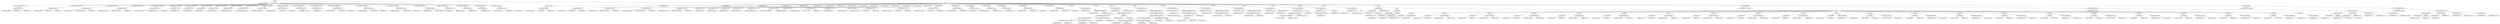 digraph G {	
ranksep=.25;
	0 [label="MODULE"];
	1 [label="IDENTIFIERS:or1200_lsu"];
	0 -> 1;
	2 [label="VAR_DECLARE_LIST"];
	0 -> 2;
	3 [label="VAR_DECLARE  INPUT PORT"];
	2 -> 3;
	4 [label="VAR_DECLARE  INPUT"];
	3 -> 4;
	5 [label="IDENTIFIERS:addrbase"];
	4 -> 5;
	6 [label="NUMBERS DEC:31"];
	4 -> 6;
	7 [label="NUMBERS DEC:0"];
	4 -> 7;
	16 [label="VAR_DECLARE  INPUT PORT"];
	2 -> 16;
	17 [label="VAR_DECLARE  INPUT"];
	16 -> 17;
	18 [label="IDENTIFIERS:addrofs"];
	17 -> 18;
	19 [label="NUMBERS DEC:31"];
	17 -> 19;
	20 [label="NUMBERS DEC:0"];
	17 -> 20;
	29 [label="VAR_DECLARE  INPUT PORT"];
	2 -> 29;
	30 [label="VAR_DECLARE  INPUT"];
	29 -> 30;
	31 [label="IDENTIFIERS:lsu_op"];
	30 -> 31;
	32 [label="NUMBERS LONG_LONG:3"];
	30 -> 32;
	33 [label="NUMBERS DEC:0"];
	30 -> 33;
	42 [label="VAR_DECLARE  INPUT PORT"];
	2 -> 42;
	43 [label="VAR_DECLARE  INPUT"];
	42 -> 43;
	44 [label="IDENTIFIERS:lsu_datain"];
	43 -> 44;
	45 [label="NUMBERS LONG_LONG:31"];
	43 -> 45;
	46 [label="NUMBERS DEC:0"];
	43 -> 46;
	55 [label="VAR_DECLARE  OUTPUT PORT"];
	2 -> 55;
	56 [label="VAR_DECLARE  OUTPUT"];
	55 -> 56;
	57 [label="IDENTIFIERS:lsu_dataout"];
	56 -> 57;
	58 [label="NUMBERS LONG_LONG:31"];
	56 -> 58;
	59 [label="NUMBERS DEC:0"];
	56 -> 59;
	68 [label="VAR_DECLARE  OUTPUT PORT"];
	2 -> 68;
	69 [label="VAR_DECLARE  OUTPUT"];
	68 -> 69;
	70 [label="IDENTIFIERS:lsu_stall"];
	69 -> 70;
	81 [label="VAR_DECLARE  OUTPUT PORT"];
	2 -> 81;
	82 [label="VAR_DECLARE  OUTPUT"];
	81 -> 82;
	83 [label="IDENTIFIERS:lsu_unstall"];
	82 -> 83;
	94 [label="VAR_DECLARE  INPUT PORT"];
	2 -> 94;
	95 [label="VAR_DECLARE  INPUT"];
	94 -> 95;
	96 [label="IDENTIFIERS:du_stall"];
	95 -> 96;
	107 [label="VAR_DECLARE  OUTPUT PORT"];
	2 -> 107;
	108 [label="VAR_DECLARE  OUTPUT"];
	107 -> 108;
	109 [label="IDENTIFIERS:except_align"];
	108 -> 109;
	120 [label="VAR_DECLARE  OUTPUT PORT"];
	2 -> 120;
	121 [label="VAR_DECLARE  OUTPUT"];
	120 -> 121;
	122 [label="IDENTIFIERS:except_dtlbmiss"];
	121 -> 122;
	133 [label="VAR_DECLARE  OUTPUT PORT"];
	2 -> 133;
	134 [label="VAR_DECLARE  OUTPUT"];
	133 -> 134;
	135 [label="IDENTIFIERS:except_dmmufault"];
	134 -> 135;
	146 [label="VAR_DECLARE  OUTPUT PORT"];
	2 -> 146;
	147 [label="VAR_DECLARE  OUTPUT"];
	146 -> 147;
	148 [label="IDENTIFIERS:except_dbuserr"];
	147 -> 148;
	159 [label="VAR_DECLARE  OUTPUT PORT"];
	2 -> 159;
	160 [label="VAR_DECLARE  OUTPUT"];
	159 -> 160;
	161 [label="IDENTIFIERS:dcpu_adr_o"];
	160 -> 161;
	162 [label="NUMBERS DEC:31"];
	160 -> 162;
	163 [label="NUMBERS DEC:0"];
	160 -> 163;
	172 [label="VAR_DECLARE  OUTPUT PORT"];
	2 -> 172;
	173 [label="VAR_DECLARE  OUTPUT"];
	172 -> 173;
	174 [label="IDENTIFIERS:dcpu_cycstb_o"];
	173 -> 174;
	185 [label="VAR_DECLARE  OUTPUT PORT"];
	2 -> 185;
	186 [label="VAR_DECLARE  OUTPUT"];
	185 -> 186;
	187 [label="IDENTIFIERS:dcpu_we_o"];
	186 -> 187;
	198 [label="VAR_DECLARE  OUTPUT PORT"];
	2 -> 198;
	199 [label="VAR_DECLARE  OUTPUT"];
	198 -> 199;
	200 [label="IDENTIFIERS:dcpu_sel_o"];
	199 -> 200;
	201 [label="NUMBERS DEC:3"];
	199 -> 201;
	202 [label="NUMBERS DEC:0"];
	199 -> 202;
	211 [label="VAR_DECLARE  OUTPUT PORT"];
	2 -> 211;
	212 [label="VAR_DECLARE  OUTPUT"];
	211 -> 212;
	213 [label="IDENTIFIERS:dcpu_tag_o"];
	212 -> 213;
	214 [label="NUMBERS DEC:3"];
	212 -> 214;
	215 [label="NUMBERS DEC:0"];
	212 -> 215;
	224 [label="VAR_DECLARE  OUTPUT PORT"];
	2 -> 224;
	225 [label="VAR_DECLARE  OUTPUT"];
	224 -> 225;
	226 [label="IDENTIFIERS:dcpu_dat_o"];
	225 -> 226;
	227 [label="NUMBERS DEC:31"];
	225 -> 227;
	228 [label="NUMBERS DEC:0"];
	225 -> 228;
	237 [label="VAR_DECLARE  INPUT PORT"];
	2 -> 237;
	238 [label="VAR_DECLARE  INPUT"];
	237 -> 238;
	239 [label="IDENTIFIERS:dcpu_dat_i"];
	238 -> 239;
	240 [label="NUMBERS DEC:31"];
	238 -> 240;
	241 [label="NUMBERS DEC:0"];
	238 -> 241;
	250 [label="VAR_DECLARE  INPUT PORT"];
	2 -> 250;
	251 [label="VAR_DECLARE  INPUT"];
	250 -> 251;
	252 [label="IDENTIFIERS:dcpu_ack_i"];
	251 -> 252;
	263 [label="VAR_DECLARE  INPUT PORT"];
	2 -> 263;
	264 [label="VAR_DECLARE  INPUT"];
	263 -> 264;
	265 [label="IDENTIFIERS:dcpu_rty_i"];
	264 -> 265;
	276 [label="VAR_DECLARE  INPUT PORT"];
	2 -> 276;
	277 [label="VAR_DECLARE  INPUT"];
	276 -> 277;
	278 [label="IDENTIFIERS:dcpu_err_i"];
	277 -> 278;
	289 [label="VAR_DECLARE  INPUT PORT"];
	2 -> 289;
	290 [label="VAR_DECLARE  INPUT"];
	289 -> 290;
	291 [label="IDENTIFIERS:dcpu_tag_i"];
	290 -> 291;
	292 [label="NUMBERS DEC:3"];
	290 -> 292;
	293 [label="NUMBERS DEC:0"];
	290 -> 293;
	302 [label="MODULE_ITEMS"];
	0 -> 302;
	303 [label="VAR_DECLARE_LIST"];
	302 -> 303;
	304 [label="VAR_DECLARE  INPUT"];
	303 -> 304;
	305 [label="IDENTIFIERS:addrbase"];
	304 -> 305;
	306 [label="NUMBERS DEC:31"];
	304 -> 306;
	307 [label="NUMBERS DEC:0"];
	304 -> 307;
	311 [label="VAR_DECLARE_LIST"];
	302 -> 311;
	312 [label="VAR_DECLARE  INPUT"];
	311 -> 312;
	313 [label="IDENTIFIERS:addrofs"];
	312 -> 313;
	314 [label="NUMBERS DEC:31"];
	312 -> 314;
	315 [label="NUMBERS DEC:0"];
	312 -> 315;
	319 [label="VAR_DECLARE_LIST"];
	302 -> 319;
	320 [label="VAR_DECLARE  INPUT"];
	319 -> 320;
	321 [label="IDENTIFIERS:lsu_op"];
	320 -> 321;
	322 [label="NUMBERS LONG_LONG:3"];
	320 -> 322;
	323 [label="NUMBERS DEC:0"];
	320 -> 323;
	327 [label="VAR_DECLARE_LIST"];
	302 -> 327;
	328 [label="VAR_DECLARE  INPUT"];
	327 -> 328;
	329 [label="IDENTIFIERS:lsu_datain"];
	328 -> 329;
	330 [label="NUMBERS LONG_LONG:31"];
	328 -> 330;
	331 [label="NUMBERS DEC:0"];
	328 -> 331;
	335 [label="VAR_DECLARE_LIST"];
	302 -> 335;
	336 [label="VAR_DECLARE  OUTPUT"];
	335 -> 336;
	337 [label="IDENTIFIERS:lsu_dataout"];
	336 -> 337;
	338 [label="NUMBERS LONG_LONG:31"];
	336 -> 338;
	339 [label="NUMBERS DEC:0"];
	336 -> 339;
	343 [label="VAR_DECLARE_LIST"];
	302 -> 343;
	344 [label="VAR_DECLARE  OUTPUT"];
	343 -> 344;
	345 [label="IDENTIFIERS:lsu_stall"];
	344 -> 345;
	351 [label="VAR_DECLARE_LIST"];
	302 -> 351;
	352 [label="VAR_DECLARE  OUTPUT"];
	351 -> 352;
	353 [label="IDENTIFIERS:lsu_unstall"];
	352 -> 353;
	359 [label="VAR_DECLARE_LIST"];
	302 -> 359;
	360 [label="VAR_DECLARE  INPUT"];
	359 -> 360;
	361 [label="IDENTIFIERS:du_stall"];
	360 -> 361;
	367 [label="VAR_DECLARE_LIST"];
	302 -> 367;
	368 [label="VAR_DECLARE  OUTPUT"];
	367 -> 368;
	369 [label="IDENTIFIERS:except_align"];
	368 -> 369;
	375 [label="VAR_DECLARE_LIST"];
	302 -> 375;
	376 [label="VAR_DECLARE  OUTPUT"];
	375 -> 376;
	377 [label="IDENTIFIERS:except_dtlbmiss"];
	376 -> 377;
	383 [label="VAR_DECLARE_LIST"];
	302 -> 383;
	384 [label="VAR_DECLARE  OUTPUT"];
	383 -> 384;
	385 [label="IDENTIFIERS:except_dmmufault"];
	384 -> 385;
	391 [label="VAR_DECLARE_LIST"];
	302 -> 391;
	392 [label="VAR_DECLARE  OUTPUT"];
	391 -> 392;
	393 [label="IDENTIFIERS:except_dbuserr"];
	392 -> 393;
	399 [label="VAR_DECLARE_LIST"];
	302 -> 399;
	400 [label="VAR_DECLARE  OUTPUT"];
	399 -> 400;
	401 [label="IDENTIFIERS:dcpu_adr_o"];
	400 -> 401;
	402 [label="NUMBERS DEC:31"];
	400 -> 402;
	403 [label="NUMBERS DEC:0"];
	400 -> 403;
	407 [label="VAR_DECLARE_LIST"];
	302 -> 407;
	408 [label="VAR_DECLARE  OUTPUT"];
	407 -> 408;
	409 [label="IDENTIFIERS:dcpu_cycstb_o"];
	408 -> 409;
	415 [label="VAR_DECLARE_LIST"];
	302 -> 415;
	416 [label="VAR_DECLARE  OUTPUT"];
	415 -> 416;
	417 [label="IDENTIFIERS:dcpu_we_o"];
	416 -> 417;
	423 [label="VAR_DECLARE_LIST"];
	302 -> 423;
	424 [label="VAR_DECLARE  OUTPUT"];
	423 -> 424;
	425 [label="IDENTIFIERS:dcpu_sel_o"];
	424 -> 425;
	426 [label="NUMBERS DEC:3"];
	424 -> 426;
	427 [label="NUMBERS DEC:0"];
	424 -> 427;
	431 [label="VAR_DECLARE_LIST"];
	302 -> 431;
	432 [label="VAR_DECLARE  OUTPUT"];
	431 -> 432;
	433 [label="IDENTIFIERS:dcpu_tag_o"];
	432 -> 433;
	434 [label="NUMBERS DEC:3"];
	432 -> 434;
	435 [label="NUMBERS DEC:0"];
	432 -> 435;
	439 [label="VAR_DECLARE_LIST"];
	302 -> 439;
	440 [label="VAR_DECLARE  OUTPUT"];
	439 -> 440;
	441 [label="IDENTIFIERS:dcpu_dat_o"];
	440 -> 441;
	442 [label="NUMBERS DEC:31"];
	440 -> 442;
	443 [label="NUMBERS DEC:0"];
	440 -> 443;
	447 [label="VAR_DECLARE_LIST"];
	302 -> 447;
	448 [label="VAR_DECLARE  INPUT"];
	447 -> 448;
	449 [label="IDENTIFIERS:dcpu_dat_i"];
	448 -> 449;
	450 [label="NUMBERS DEC:31"];
	448 -> 450;
	451 [label="NUMBERS DEC:0"];
	448 -> 451;
	455 [label="VAR_DECLARE_LIST"];
	302 -> 455;
	456 [label="VAR_DECLARE  INPUT"];
	455 -> 456;
	457 [label="IDENTIFIERS:dcpu_ack_i"];
	456 -> 457;
	463 [label="VAR_DECLARE_LIST"];
	302 -> 463;
	464 [label="VAR_DECLARE  INPUT"];
	463 -> 464;
	465 [label="IDENTIFIERS:dcpu_rty_i"];
	464 -> 465;
	471 [label="VAR_DECLARE_LIST"];
	302 -> 471;
	472 [label="VAR_DECLARE  INPUT"];
	471 -> 472;
	473 [label="IDENTIFIERS:dcpu_err_i"];
	472 -> 473;
	479 [label="VAR_DECLARE_LIST"];
	302 -> 479;
	480 [label="VAR_DECLARE  INPUT"];
	479 -> 480;
	481 [label="IDENTIFIERS:dcpu_tag_i"];
	480 -> 481;
	482 [label="NUMBERS DEC:3"];
	480 -> 482;
	483 [label="NUMBERS DEC:0"];
	480 -> 483;
	487 [label="VAR_DECLARE_LIST"];
	302 -> 487;
	488 [label="VAR_DECLARE  REG"];
	487 -> 488;
	489 [label="IDENTIFIERS:dcpu_sel_o"];
	488 -> 489;
	490 [label="NUMBERS DEC:3"];
	488 -> 490;
	491 [label="NUMBERS DEC:0"];
	488 -> 491;
	495 [label="ASSIGN"];
	302 -> 495;
	496 [label="BLOCKING_STATEMENT"];
	495 -> 496;
	497 [label="IDENTIFIERS:lsu_stall"];
	496 -> 497;
	498 [label="BINARY_OPERATION BITWISE_AND"];
	496 -> 498;
	499 [label="IDENTIFIERS:dcpu_rty_i"];
	498 -> 499;
	500 [label="IDENTIFIERS:dcpu_cycstb_o"];
	498 -> 500;
	501 [label="ASSIGN"];
	302 -> 501;
	502 [label="BLOCKING_STATEMENT"];
	501 -> 502;
	503 [label="IDENTIFIERS:lsu_unstall"];
	502 -> 503;
	504 [label="IDENTIFIERS:dcpu_ack_i"];
	502 -> 504;
	505 [label="ASSIGN"];
	302 -> 505;
	506 [label="BLOCKING_STATEMENT"];
	505 -> 506;
	507 [label="IDENTIFIERS:except_align"];
	506 -> 507;
	508 [label="BINARY_OPERATION BITWISE_OR"];
	506 -> 508;
	509 [label="BINARY_OPERATION BITWISE_AND"];
	508 -> 509;
	510 [label="BINARY_OPERATION BITWISE_OR"];
	509 -> 510;
	511 [label="BINARY_OPERATION BITWISE_OR"];
	510 -> 511;
	512 [label="BINARY_OPERATION LOGICAL_EQUAL"];
	511 -> 512;
	513 [label="IDENTIFIERS:lsu_op"];
	512 -> 513;
	514 [label="NUMBERS BIN:1100"];
	512 -> 514;
	515 [label="BINARY_OPERATION LOGICAL_EQUAL"];
	511 -> 515;
	516 [label="IDENTIFIERS:lsu_op"];
	515 -> 516;
	517 [label="NUMBERS BIN:0100"];
	515 -> 517;
	518 [label="BINARY_OPERATION LOGICAL_EQUAL"];
	510 -> 518;
	519 [label="IDENTIFIERS:lsu_op"];
	518 -> 519;
	520 [label="NUMBERS BIN:0101"];
	518 -> 520;
	521 [label="ARRAY_REF"];
	509 -> 521;
	522 [label="IDENTIFIERS:dcpu_adr_o"];
	521 -> 522;
	523 [label="NUMBERS DEC:0"];
	521 -> 523;
	524 [label="BINARY_OPERATION BITWISE_AND"];
	508 -> 524;
	525 [label="BINARY_OPERATION BITWISE_OR"];
	524 -> 525;
	526 [label="BINARY_OPERATION BITWISE_OR"];
	525 -> 526;
	527 [label="BINARY_OPERATION LOGICAL_EQUAL"];
	526 -> 527;
	528 [label="IDENTIFIERS:lsu_op"];
	527 -> 528;
	529 [label="NUMBERS BIN:1110"];
	527 -> 529;
	530 [label="BINARY_OPERATION LOGICAL_EQUAL"];
	526 -> 530;
	531 [label="IDENTIFIERS:lsu_op"];
	530 -> 531;
	532 [label="NUMBERS BIN:0110"];
	530 -> 532;
	533 [label="BINARY_OPERATION LOGICAL_EQUAL"];
	525 -> 533;
	534 [label="IDENTIFIERS:lsu_op"];
	533 -> 534;
	535 [label="NUMBERS BIN:0111"];
	533 -> 535;
	536 [label="UNARY_OPERATION BITWISE_OR"];
	524 -> 536;
	537 [label="RANGE_REF"];
	536 -> 537;
	538 [label="IDENTIFIERS:dcpu_adr_o"];
	537 -> 538;
	539 [label="NUMBERS DEC:1"];
	537 -> 539;
	540 [label="NUMBERS DEC:0"];
	537 -> 540;
	541 [label="ASSIGN"];
	302 -> 541;
	542 [label="BLOCKING_STATEMENT"];
	541 -> 542;
	543 [label="IDENTIFIERS:except_dtlbmiss"];
	542 -> 543;
	544 [label="BINARY_OPERATION BITWISE_AND"];
	542 -> 544;
	545 [label="IDENTIFIERS:dcpu_err_i"];
	544 -> 545;
	546 [label="BINARY_OPERATION LOGICAL_EQUAL"];
	544 -> 546;
	547 [label="IDENTIFIERS:dcpu_tag_i"];
	546 -> 547;
	548 [label="NUMBERS HEX:d"];
	546 -> 548;
	549 [label="ASSIGN"];
	302 -> 549;
	550 [label="BLOCKING_STATEMENT"];
	549 -> 550;
	551 [label="IDENTIFIERS:except_dmmufault"];
	550 -> 551;
	552 [label="BINARY_OPERATION BITWISE_AND"];
	550 -> 552;
	553 [label="IDENTIFIERS:dcpu_err_i"];
	552 -> 553;
	554 [label="BINARY_OPERATION LOGICAL_EQUAL"];
	552 -> 554;
	555 [label="IDENTIFIERS:dcpu_tag_i"];
	554 -> 555;
	556 [label="NUMBERS HEX:c"];
	554 -> 556;
	557 [label="ASSIGN"];
	302 -> 557;
	558 [label="BLOCKING_STATEMENT"];
	557 -> 558;
	559 [label="IDENTIFIERS:except_dbuserr"];
	558 -> 559;
	560 [label="BINARY_OPERATION BITWISE_AND"];
	558 -> 560;
	561 [label="IDENTIFIERS:dcpu_err_i"];
	560 -> 561;
	562 [label="BINARY_OPERATION LOGICAL_EQUAL"];
	560 -> 562;
	563 [label="IDENTIFIERS:dcpu_tag_i"];
	562 -> 563;
	564 [label="NUMBERS HEX:b"];
	562 -> 564;
	565 [label="ASSIGN"];
	302 -> 565;
	566 [label="BLOCKING_STATEMENT"];
	565 -> 566;
	567 [label="IDENTIFIERS:dcpu_adr_o"];
	566 -> 567;
	568 [label="BINARY_OPERATION ADD"];
	566 -> 568;
	569 [label="IDENTIFIERS:addrbase"];
	568 -> 569;
	570 [label="IDENTIFIERS:addrofs"];
	568 -> 570;
	571 [label="ASSIGN"];
	302 -> 571;
	572 [label="BLOCKING_STATEMENT"];
	571 -> 572;
	573 [label="IDENTIFIERS:dcpu_cycstb_o"];
	572 -> 573;
	574 [label="IF_Q"];
	572 -> 574;
	575 [label="BINARY_OPERATION BITWISE_OR"];
	574 -> 575;
	576 [label="BINARY_OPERATION BITWISE_OR"];
	575 -> 576;
	577 [label="IDENTIFIERS:du_stall"];
	576 -> 577;
	578 [label="IDENTIFIERS:lsu_unstall"];
	576 -> 578;
	579 [label="IDENTIFIERS:except_align"];
	575 -> 579;
	580 [label="NUMBERS BIN:0"];
	574 -> 580;
	581 [label="UNARY_OPERATION BITWISE_OR"];
	574 -> 581;
	582 [label="IDENTIFIERS:lsu_op"];
	581 -> 582;
	583 [label="ASSIGN"];
	302 -> 583;
	584 [label="BLOCKING_STATEMENT"];
	583 -> 584;
	585 [label="IDENTIFIERS:dcpu_we_o"];
	584 -> 585;
	586 [label="ARRAY_REF"];
	584 -> 586;
	587 [label="IDENTIFIERS:lsu_op"];
	586 -> 587;
	588 [label="NUMBERS DEC:3"];
	586 -> 588;
	589 [label="ASSIGN"];
	302 -> 589;
	590 [label="BLOCKING_STATEMENT"];
	589 -> 590;
	591 [label="IDENTIFIERS:dcpu_tag_o"];
	590 -> 591;
	592 [label="IF_Q"];
	590 -> 592;
	593 [label="IDENTIFIERS:dcpu_cycstb_o"];
	592 -> 593;
	594 [label="NUMBERS HEX:1"];
	592 -> 594;
	595 [label="NUMBERS HEX:0"];
	592 -> 595;
	596 [label="ALWAYS"];
	302 -> 596;
	597 [label="DELAY_CONTROL"];
	596 -> 597;
	598 [label="IDENTIFIERS:lsu_op"];
	597 -> 598;
	599 [label="IDENTIFIERS:dcpu_adr_o"];
	597 -> 599;
	600 [label="CASE"];
	596 -> 600;
	601 [label="CONCATENATE"];
	600 -> 601;
	602 [label="IDENTIFIERS:lsu_op"];
	601 -> 602;
	603 [label="RANGE_REF"];
	601 -> 603;
	604 [label="IDENTIFIERS:dcpu_adr_o"];
	603 -> 604;
	605 [label="NUMBERS DEC:1"];
	603 -> 605;
	606 [label="NUMBERS DEC:0"];
	603 -> 606;
	607 [label="CASE_LIST"];
	600 -> 607;
	608 [label="CASE_ITEM"];
	607 -> 608;
	609 [label="CONCATENATE"];
	608 -> 609;
	610 [label="NUMBERS BIN:1010"];
	609 -> 610;
	611 [label="NUMBERS BIN:00"];
	609 -> 611;
	612 [label="BLOCKING_STATEMENT"];
	608 -> 612;
	613 [label="IDENTIFIERS:dcpu_sel_o"];
	612 -> 613;
	614 [label="NUMBERS BIN:1000"];
	612 -> 614;
	615 [label="CASE_ITEM"];
	607 -> 615;
	616 [label="CONCATENATE"];
	615 -> 616;
	617 [label="NUMBERS BIN:1010"];
	616 -> 617;
	618 [label="NUMBERS BIN:01"];
	616 -> 618;
	619 [label="BLOCKING_STATEMENT"];
	615 -> 619;
	620 [label="IDENTIFIERS:dcpu_sel_o"];
	619 -> 620;
	621 [label="NUMBERS BIN:0100"];
	619 -> 621;
	622 [label="CASE_ITEM"];
	607 -> 622;
	623 [label="CONCATENATE"];
	622 -> 623;
	624 [label="NUMBERS BIN:1010"];
	623 -> 624;
	625 [label="NUMBERS BIN:10"];
	623 -> 625;
	626 [label="BLOCKING_STATEMENT"];
	622 -> 626;
	627 [label="IDENTIFIERS:dcpu_sel_o"];
	626 -> 627;
	628 [label="NUMBERS BIN:0010"];
	626 -> 628;
	629 [label="CASE_ITEM"];
	607 -> 629;
	630 [label="CONCATENATE"];
	629 -> 630;
	631 [label="NUMBERS BIN:1010"];
	630 -> 631;
	632 [label="NUMBERS BIN:11"];
	630 -> 632;
	633 [label="BLOCKING_STATEMENT"];
	629 -> 633;
	634 [label="IDENTIFIERS:dcpu_sel_o"];
	633 -> 634;
	635 [label="NUMBERS BIN:0001"];
	633 -> 635;
	636 [label="CASE_ITEM"];
	607 -> 636;
	637 [label="CONCATENATE"];
	636 -> 637;
	638 [label="NUMBERS BIN:1100"];
	637 -> 638;
	639 [label="NUMBERS BIN:00"];
	637 -> 639;
	640 [label="BLOCKING_STATEMENT"];
	636 -> 640;
	641 [label="IDENTIFIERS:dcpu_sel_o"];
	640 -> 641;
	642 [label="NUMBERS BIN:1100"];
	640 -> 642;
	643 [label="CASE_ITEM"];
	607 -> 643;
	644 [label="CONCATENATE"];
	643 -> 644;
	645 [label="NUMBERS BIN:1100"];
	644 -> 645;
	646 [label="NUMBERS BIN:10"];
	644 -> 646;
	647 [label="BLOCKING_STATEMENT"];
	643 -> 647;
	648 [label="IDENTIFIERS:dcpu_sel_o"];
	647 -> 648;
	649 [label="NUMBERS BIN:0011"];
	647 -> 649;
	650 [label="CASE_ITEM"];
	607 -> 650;
	651 [label="CONCATENATE"];
	650 -> 651;
	652 [label="NUMBERS BIN:1110"];
	651 -> 652;
	653 [label="NUMBERS BIN:00"];
	651 -> 653;
	654 [label="BLOCKING_STATEMENT"];
	650 -> 654;
	655 [label="IDENTIFIERS:dcpu_sel_o"];
	654 -> 655;
	656 [label="NUMBERS BIN:1111"];
	654 -> 656;
	657 [label="CASE_ITEM"];
	607 -> 657;
	658 [label="CONCATENATE"];
	657 -> 658;
	659 [label="NUMBERS BIN:0010"];
	658 -> 659;
	660 [label="NUMBERS BIN:00"];
	658 -> 660;
	661 [label="BLOCKING_STATEMENT"];
	657 -> 661;
	662 [label="IDENTIFIERS:dcpu_sel_o"];
	661 -> 662;
	663 [label="NUMBERS BIN:1000"];
	661 -> 663;
	664 [label="CASE_ITEM"];
	607 -> 664;
	665 [label="CONCATENATE"];
	664 -> 665;
	666 [label="NUMBERS BIN:0011"];
	665 -> 666;
	667 [label="NUMBERS BIN:00"];
	665 -> 667;
	668 [label="BLOCKING_STATEMENT"];
	664 -> 668;
	669 [label="IDENTIFIERS:dcpu_sel_o"];
	668 -> 669;
	670 [label="NUMBERS BIN:1000"];
	668 -> 670;
	671 [label="CASE_ITEM"];
	607 -> 671;
	672 [label="CONCATENATE"];
	671 -> 672;
	673 [label="NUMBERS BIN:0010"];
	672 -> 673;
	674 [label="NUMBERS BIN:01"];
	672 -> 674;
	675 [label="BLOCKING_STATEMENT"];
	671 -> 675;
	676 [label="IDENTIFIERS:dcpu_sel_o"];
	675 -> 676;
	677 [label="NUMBERS BIN:0100"];
	675 -> 677;
	678 [label="CASE_ITEM"];
	607 -> 678;
	679 [label="CONCATENATE"];
	678 -> 679;
	680 [label="NUMBERS BIN:0011"];
	679 -> 680;
	681 [label="NUMBERS BIN:01"];
	679 -> 681;
	682 [label="BLOCKING_STATEMENT"];
	678 -> 682;
	683 [label="IDENTIFIERS:dcpu_sel_o"];
	682 -> 683;
	684 [label="NUMBERS BIN:0100"];
	682 -> 684;
	685 [label="CASE_ITEM"];
	607 -> 685;
	686 [label="CONCATENATE"];
	685 -> 686;
	687 [label="NUMBERS BIN:0010"];
	686 -> 687;
	688 [label="NUMBERS BIN:10"];
	686 -> 688;
	689 [label="BLOCKING_STATEMENT"];
	685 -> 689;
	690 [label="IDENTIFIERS:dcpu_sel_o"];
	689 -> 690;
	691 [label="NUMBERS BIN:0010"];
	689 -> 691;
	692 [label="CASE_ITEM"];
	607 -> 692;
	693 [label="CONCATENATE"];
	692 -> 693;
	694 [label="NUMBERS BIN:0011"];
	693 -> 694;
	695 [label="NUMBERS BIN:10"];
	693 -> 695;
	696 [label="BLOCKING_STATEMENT"];
	692 -> 696;
	697 [label="IDENTIFIERS:dcpu_sel_o"];
	696 -> 697;
	698 [label="NUMBERS BIN:0010"];
	696 -> 698;
	699 [label="CASE_ITEM"];
	607 -> 699;
	700 [label="CONCATENATE"];
	699 -> 700;
	701 [label="NUMBERS BIN:0010"];
	700 -> 701;
	702 [label="NUMBERS BIN:11"];
	700 -> 702;
	703 [label="BLOCKING_STATEMENT"];
	699 -> 703;
	704 [label="IDENTIFIERS:dcpu_sel_o"];
	703 -> 704;
	705 [label="NUMBERS BIN:0001"];
	703 -> 705;
	706 [label="CASE_ITEM"];
	607 -> 706;
	707 [label="CONCATENATE"];
	706 -> 707;
	708 [label="NUMBERS BIN:0011"];
	707 -> 708;
	709 [label="NUMBERS BIN:11"];
	707 -> 709;
	710 [label="BLOCKING_STATEMENT"];
	706 -> 710;
	711 [label="IDENTIFIERS:dcpu_sel_o"];
	710 -> 711;
	712 [label="NUMBERS BIN:0001"];
	710 -> 712;
	713 [label="CASE_ITEM"];
	607 -> 713;
	714 [label="CONCATENATE"];
	713 -> 714;
	715 [label="NUMBERS BIN:0100"];
	714 -> 715;
	716 [label="NUMBERS BIN:00"];
	714 -> 716;
	717 [label="BLOCKING_STATEMENT"];
	713 -> 717;
	718 [label="IDENTIFIERS:dcpu_sel_o"];
	717 -> 718;
	719 [label="NUMBERS BIN:1100"];
	717 -> 719;
	720 [label="CASE_ITEM"];
	607 -> 720;
	721 [label="CONCATENATE"];
	720 -> 721;
	722 [label="NUMBERS BIN:0101"];
	721 -> 722;
	723 [label="NUMBERS BIN:00"];
	721 -> 723;
	724 [label="BLOCKING_STATEMENT"];
	720 -> 724;
	725 [label="IDENTIFIERS:dcpu_sel_o"];
	724 -> 725;
	726 [label="NUMBERS BIN:1100"];
	724 -> 726;
	727 [label="CASE_ITEM"];
	607 -> 727;
	728 [label="CONCATENATE"];
	727 -> 728;
	729 [label="NUMBERS BIN:0100"];
	728 -> 729;
	730 [label="NUMBERS BIN:10"];
	728 -> 730;
	731 [label="BLOCKING_STATEMENT"];
	727 -> 731;
	732 [label="IDENTIFIERS:dcpu_sel_o"];
	731 -> 732;
	733 [label="NUMBERS BIN:0011"];
	731 -> 733;
	734 [label="CASE_ITEM"];
	607 -> 734;
	735 [label="CONCATENATE"];
	734 -> 735;
	736 [label="NUMBERS BIN:0101"];
	735 -> 736;
	737 [label="NUMBERS BIN:10"];
	735 -> 737;
	738 [label="BLOCKING_STATEMENT"];
	734 -> 738;
	739 [label="IDENTIFIERS:dcpu_sel_o"];
	738 -> 739;
	740 [label="NUMBERS BIN:0011"];
	738 -> 740;
	741 [label="CASE_ITEM"];
	607 -> 741;
	742 [label="CONCATENATE"];
	741 -> 742;
	743 [label="NUMBERS BIN:0110"];
	742 -> 743;
	744 [label="NUMBERS BIN:00"];
	742 -> 744;
	745 [label="BLOCKING_STATEMENT"];
	741 -> 745;
	746 [label="IDENTIFIERS:dcpu_sel_o"];
	745 -> 746;
	747 [label="NUMBERS BIN:1111"];
	745 -> 747;
	748 [label="CASE_ITEM"];
	607 -> 748;
	749 [label="CONCATENATE"];
	748 -> 749;
	750 [label="NUMBERS BIN:1111"];
	749 -> 750;
	751 [label="NUMBERS BIN:00"];
	749 -> 751;
	752 [label="BLOCKING_STATEMENT"];
	748 -> 752;
	753 [label="IDENTIFIERS:dcpu_sel_o"];
	752 -> 753;
	754 [label="NUMBERS BIN:1111"];
	752 -> 754;
	755 [label="CASE_DEFAULT"];
	607 -> 755;
	756 [label="BLOCKING_STATEMENT"];
	755 -> 756;
	757 [label="IDENTIFIERS:dcpu_sel_o"];
	756 -> 757;
	758 [label="NUMBERS BIN:0000"];
	756 -> 758;
	759 [label="MODULE_INSTANCE"];
	302 -> 759;
	760 [label="IDENTIFIERS:or1200_mem2reg"];
	759 -> 760;
	761 [label="MODULE_NAMED_INSTANCE"];
	759 -> 761;
	762 [label="IDENTIFIERS:or1200_mem2reg"];
	761 -> 762;
	763 [label="MODULE_CONNECT_LIST"];
	761 -> 763;
	764 [label="MODULE_CONNECT"];
	763 -> 764;
	765 [label="IDENTIFIERS:addr"];
	764 -> 765;
	766 [label="RANGE_REF"];
	764 -> 766;
	767 [label="IDENTIFIERS:dcpu_adr_o"];
	766 -> 767;
	768 [label="NUMBERS DEC:1"];
	766 -> 768;
	769 [label="NUMBERS DEC:0"];
	766 -> 769;
	770 [label="MODULE_CONNECT"];
	763 -> 770;
	771 [label="IDENTIFIERS:lsu_op"];
	770 -> 771;
	772 [label="IDENTIFIERS:lsu_op"];
	770 -> 772;
	773 [label="MODULE_CONNECT"];
	763 -> 773;
	774 [label="IDENTIFIERS:memdata"];
	773 -> 774;
	775 [label="IDENTIFIERS:dcpu_dat_i"];
	773 -> 775;
	776 [label="MODULE_CONNECT"];
	763 -> 776;
	777 [label="IDENTIFIERS:regdata"];
	776 -> 777;
	778 [label="IDENTIFIERS:lsu_dataout"];
	776 -> 778;
	780 [label="MODULE_INSTANCE"];
	302 -> 780;
	781 [label="IDENTIFIERS:or1200_reg2mem"];
	780 -> 781;
	782 [label="MODULE_NAMED_INSTANCE"];
	780 -> 782;
	783 [label="IDENTIFIERS:or1200_reg2mem"];
	782 -> 783;
	784 [label="MODULE_CONNECT_LIST"];
	782 -> 784;
	785 [label="MODULE_CONNECT"];
	784 -> 785;
	786 [label="IDENTIFIERS:addr"];
	785 -> 786;
	787 [label="RANGE_REF"];
	785 -> 787;
	788 [label="IDENTIFIERS:dcpu_adr_o"];
	787 -> 788;
	789 [label="NUMBERS DEC:1"];
	787 -> 789;
	790 [label="NUMBERS DEC:0"];
	787 -> 790;
	791 [label="MODULE_CONNECT"];
	784 -> 791;
	792 [label="IDENTIFIERS:lsu_op"];
	791 -> 792;
	793 [label="IDENTIFIERS:lsu_op"];
	791 -> 793;
	794 [label="MODULE_CONNECT"];
	784 -> 794;
	795 [label="IDENTIFIERS:regdata"];
	794 -> 795;
	796 [label="IDENTIFIERS:lsu_datain"];
	794 -> 796;
	797 [label="MODULE_CONNECT"];
	784 -> 797;
	798 [label="IDENTIFIERS:memdata"];
	797 -> 798;
	799 [label="IDENTIFIERS:dcpu_dat_o"];
	797 -> 799;
}
